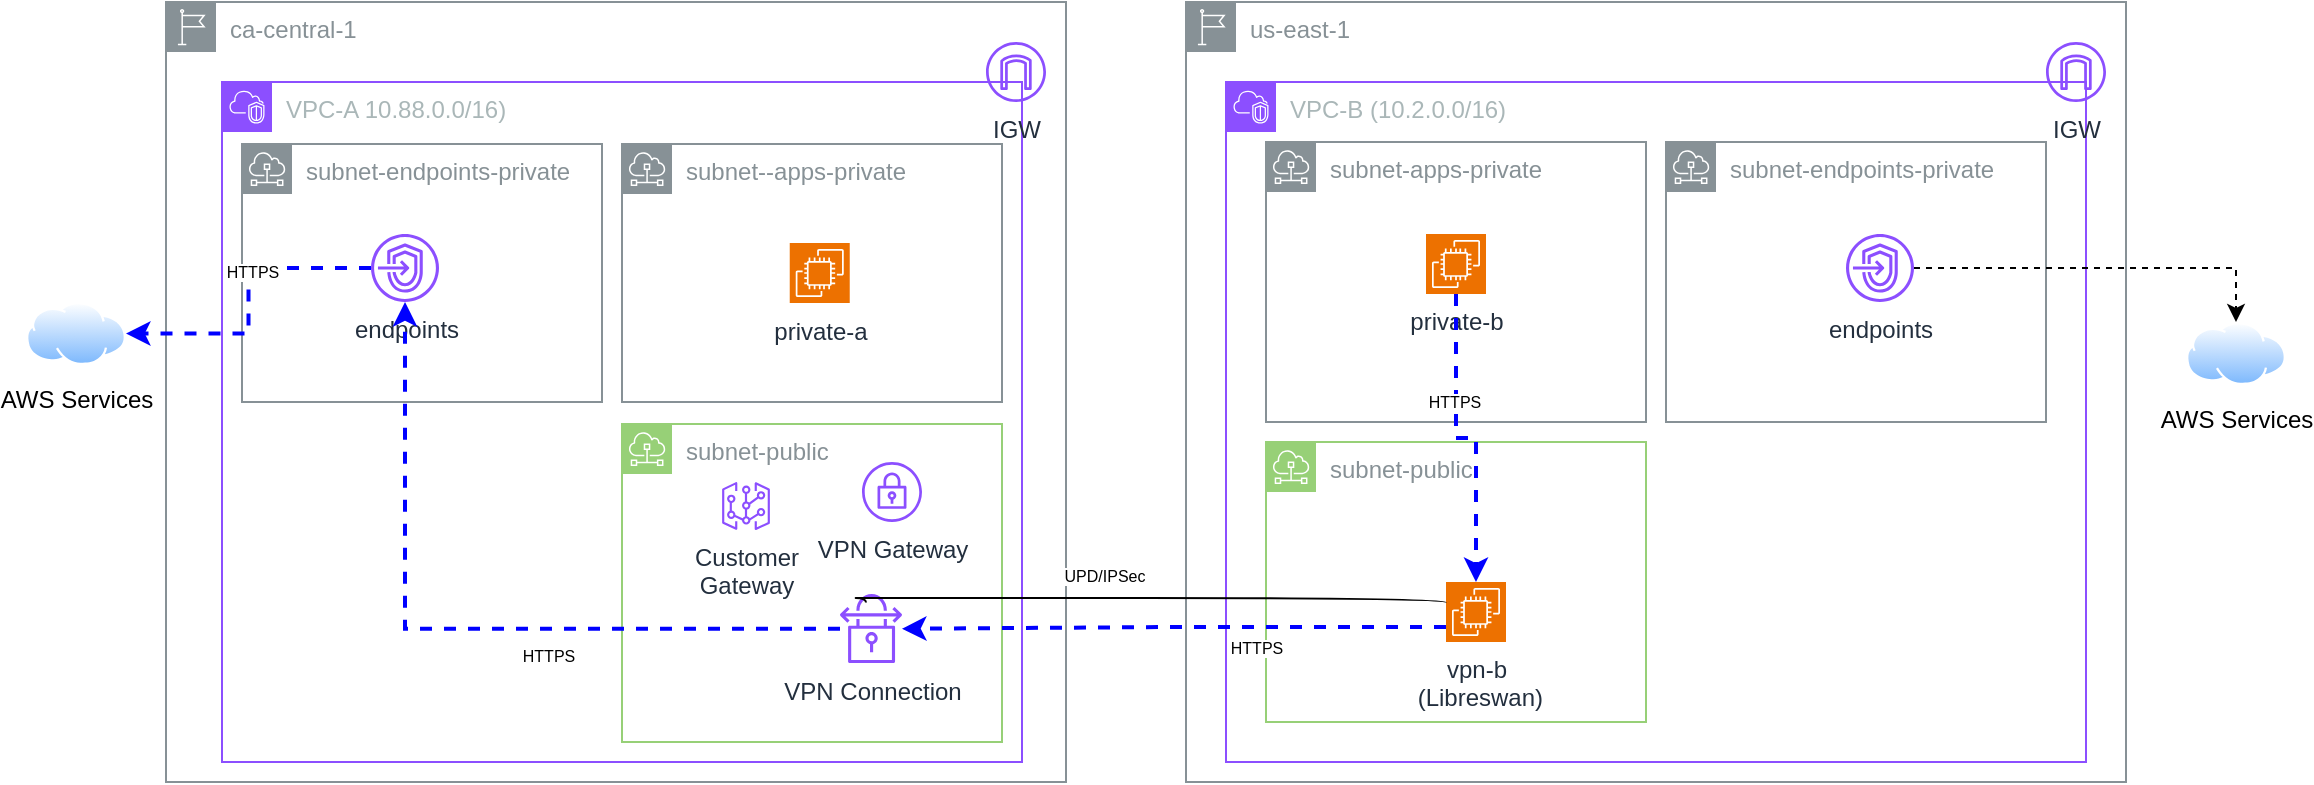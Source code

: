 <mxfile version="26.1.3" pages="2">
  <diagram name="VPN-to-EC2" id="_A5Wad_8dh8HsDL17UFy">
    <mxGraphModel dx="1466" dy="827" grid="1" gridSize="10" guides="1" tooltips="1" connect="1" arrows="1" fold="1" page="1" pageScale="1" pageWidth="850" pageHeight="1100" math="0" shadow="0">
      <root>
        <mxCell id="daPRKD3vLatxO_L5aRrN-0" />
        <mxCell id="daPRKD3vLatxO_L5aRrN-1" parent="daPRKD3vLatxO_L5aRrN-0" />
        <mxCell id="daPRKD3vLatxO_L5aRrN-2" value="ca-central-1" style="sketch=0;outlineConnect=0;gradientColor=none;html=1;whiteSpace=wrap;fontSize=12;fontStyle=0;shape=mxgraph.aws4.group;grIcon=mxgraph.aws4.group_region;strokeColor=#879196;fillColor=none;verticalAlign=top;align=left;spacingLeft=30;fontColor=#879196;" parent="daPRKD3vLatxO_L5aRrN-1" vertex="1">
          <mxGeometry x="230" y="60" width="450" height="390" as="geometry" />
        </mxCell>
        <mxCell id="daPRKD3vLatxO_L5aRrN-3" value="VPC-A 10.88.0.0/16)" style="points=[[0,0],[0.25,0],[0.5,0],[0.75,0],[1,0],[1,0.25],[1,0.5],[1,0.75],[1,1],[0.75,1],[0.5,1],[0.25,1],[0,1],[0,0.75],[0,0.5],[0,0.25]];outlineConnect=0;gradientColor=none;html=1;whiteSpace=wrap;fontSize=12;fontStyle=0;container=1;pointerEvents=0;collapsible=0;recursiveResize=0;shape=mxgraph.aws4.group;grIcon=mxgraph.aws4.group_vpc2;strokeColor=#8C4FFF;fillColor=none;verticalAlign=top;align=left;spacingLeft=30;fontColor=#AAB7B8;dashed=0;" parent="daPRKD3vLatxO_L5aRrN-1" vertex="1">
          <mxGeometry x="258" y="100" width="400" height="340" as="geometry" />
        </mxCell>
        <mxCell id="daPRKD3vLatxO_L5aRrN-5" value="subnet-endpoints-private" style="sketch=0;outlineConnect=0;gradientColor=none;html=1;whiteSpace=wrap;fontSize=12;fontStyle=0;shape=mxgraph.aws4.group;grIcon=mxgraph.aws4.group_subnet;strokeColor=#879196;fillColor=none;verticalAlign=top;align=left;spacingLeft=30;fontColor=#879196;dashed=0;" parent="daPRKD3vLatxO_L5aRrN-3" vertex="1">
          <mxGeometry x="10" y="31" width="180" height="129" as="geometry" />
        </mxCell>
        <mxCell id="daPRKD3vLatxO_L5aRrN-8" value="endpoints &lt;div&gt;&lt;br/&gt;&lt;/div&gt;" style="sketch=0;outlineConnect=0;fontColor=#232F3E;gradientColor=none;fillColor=#8C4FFF;strokeColor=none;dashed=0;verticalLabelPosition=bottom;verticalAlign=top;align=center;html=1;fontSize=12;fontStyle=0;aspect=fixed;pointerEvents=1;shape=mxgraph.aws4.endpoints;" parent="daPRKD3vLatxO_L5aRrN-3" vertex="1">
          <mxGeometry x="74.5" y="76" width="34" height="34" as="geometry" />
        </mxCell>
        <mxCell id="JlRmfa9XNzvY1J64iHGp-22" value="subnet-public" style="sketch=0;outlineConnect=0;gradientColor=none;html=1;whiteSpace=wrap;fontSize=12;fontStyle=0;shape=mxgraph.aws4.group;grIcon=mxgraph.aws4.group_subnet;strokeColor=#97D077;fillColor=none;verticalAlign=top;align=left;spacingLeft=30;fontColor=#879196;dashed=0;" vertex="1" parent="daPRKD3vLatxO_L5aRrN-3">
          <mxGeometry x="200" y="171" width="190" height="159" as="geometry" />
        </mxCell>
        <mxCell id="JlRmfa9XNzvY1J64iHGp-25" value="VPN Gateway" style="sketch=0;outlineConnect=0;fontColor=#232F3E;gradientColor=none;fillColor=#8C4FFF;strokeColor=none;dashed=0;verticalLabelPosition=bottom;verticalAlign=top;align=center;html=1;fontSize=12;fontStyle=0;aspect=fixed;pointerEvents=1;shape=mxgraph.aws4.vpn_gateway;" vertex="1" parent="daPRKD3vLatxO_L5aRrN-3">
          <mxGeometry x="320" y="190" width="30" height="30" as="geometry" />
        </mxCell>
        <mxCell id="JlRmfa9XNzvY1J64iHGp-24" value="Customer &lt;br&gt;Gateway" style="sketch=0;outlineConnect=0;fontColor=#232F3E;gradientColor=none;fillColor=#8C4FFF;strokeColor=none;dashed=0;verticalLabelPosition=bottom;verticalAlign=top;align=center;html=1;fontSize=12;fontStyle=0;aspect=fixed;pointerEvents=1;shape=mxgraph.aws4.virtual_gateway;" vertex="1" parent="daPRKD3vLatxO_L5aRrN-3">
          <mxGeometry x="250" y="200" width="24" height="24" as="geometry" />
        </mxCell>
        <mxCell id="gGcSYgtd2cAOHWvJfvlS-9" value="" style="edgeStyle=orthogonalEdgeStyle;rounded=0;orthogonalLoop=1;jettySize=auto;html=1;dashed=1;strokeWidth=2;strokeColor=#0000FF;" edge="1" parent="daPRKD3vLatxO_L5aRrN-3" source="JlRmfa9XNzvY1J64iHGp-27" target="daPRKD3vLatxO_L5aRrN-8">
          <mxGeometry relative="1" as="geometry">
            <mxPoint x="384.98" y="306.569" as="sourcePoint" />
            <mxPoint x="105.014" y="121.5" as="targetPoint" />
          </mxGeometry>
        </mxCell>
        <mxCell id="gGcSYgtd2cAOHWvJfvlS-11" value="HTTPS" style="edgeLabel;html=1;align=center;verticalAlign=middle;resizable=0;points=[];fontSize=8;" vertex="1" connectable="0" parent="gGcSYgtd2cAOHWvJfvlS-9">
          <mxGeometry x="-0.234" y="-3" relative="1" as="geometry">
            <mxPoint y="16" as="offset" />
          </mxGeometry>
        </mxCell>
        <mxCell id="JlRmfa9XNzvY1J64iHGp-27" value="VPN Connection" style="sketch=0;outlineConnect=0;fontColor=#232F3E;gradientColor=none;fillColor=#8C4FFF;strokeColor=none;dashed=0;verticalLabelPosition=bottom;verticalAlign=top;align=center;html=1;fontSize=12;fontStyle=0;aspect=fixed;pointerEvents=1;shape=mxgraph.aws4.vpn_connection;" vertex="1" parent="daPRKD3vLatxO_L5aRrN-3">
          <mxGeometry x="309" y="256" width="31" height="34.57" as="geometry" />
        </mxCell>
        <mxCell id="gGcSYgtd2cAOHWvJfvlS-69" value="subnet--apps-private" style="sketch=0;outlineConnect=0;gradientColor=none;html=1;whiteSpace=wrap;fontSize=12;fontStyle=0;shape=mxgraph.aws4.group;grIcon=mxgraph.aws4.group_subnet;strokeColor=#879196;fillColor=none;verticalAlign=top;align=left;spacingLeft=30;fontColor=#879196;dashed=0;" vertex="1" parent="daPRKD3vLatxO_L5aRrN-3">
          <mxGeometry x="200" y="31" width="190" height="129" as="geometry" />
        </mxCell>
        <mxCell id="gGcSYgtd2cAOHWvJfvlS-70" value="private-a" style="sketch=0;points=[[0,0,0],[0.25,0,0],[0.5,0,0],[0.75,0,0],[1,0,0],[0,1,0],[0.25,1,0],[0.5,1,0],[0.75,1,0],[1,1,0],[0,0.25,0],[0,0.5,0],[0,0.75,0],[1,0.25,0],[1,0.5,0],[1,0.75,0]];outlineConnect=0;fontColor=#232F3E;fillColor=#ED7100;strokeColor=#ffffff;dashed=0;verticalLabelPosition=bottom;verticalAlign=top;align=center;html=1;fontSize=12;fontStyle=0;aspect=fixed;shape=mxgraph.aws4.resourceIcon;resIcon=mxgraph.aws4.ec2;" vertex="1" parent="daPRKD3vLatxO_L5aRrN-3">
          <mxGeometry x="283.87" y="80.5" width="30" height="30" as="geometry" />
        </mxCell>
        <mxCell id="daPRKD3vLatxO_L5aRrN-13" value="AWS Services" style="image;aspect=fixed;perimeter=ellipsePerimeter;html=1;align=center;shadow=0;dashed=0;spacingTop=3;image=img/lib/active_directory/internet_cloud.svg;" parent="daPRKD3vLatxO_L5aRrN-1" vertex="1">
          <mxGeometry x="160" y="210" width="50" height="31.5" as="geometry" />
        </mxCell>
        <mxCell id="JlRmfa9XNzvY1J64iHGp-11" value="us-east-1" style="sketch=0;outlineConnect=0;gradientColor=none;html=1;whiteSpace=wrap;fontSize=12;fontStyle=0;shape=mxgraph.aws4.group;grIcon=mxgraph.aws4.group_region;strokeColor=#879196;fillColor=none;verticalAlign=top;align=left;spacingLeft=30;fontColor=#879196;" vertex="1" parent="daPRKD3vLatxO_L5aRrN-1">
          <mxGeometry x="740" y="60" width="470" height="390" as="geometry" />
        </mxCell>
        <mxCell id="JlRmfa9XNzvY1J64iHGp-12" value="VPC-B (10.2.0.0/16)" style="points=[[0,0],[0.25,0],[0.5,0],[0.75,0],[1,0],[1,0.25],[1,0.5],[1,0.75],[1,1],[0.75,1],[0.5,1],[0.25,1],[0,1],[0,0.75],[0,0.5],[0,0.25]];outlineConnect=0;gradientColor=none;html=1;whiteSpace=wrap;fontSize=12;fontStyle=0;container=1;pointerEvents=0;collapsible=0;recursiveResize=0;shape=mxgraph.aws4.group;grIcon=mxgraph.aws4.group_vpc2;strokeColor=#8C4FFF;fillColor=none;verticalAlign=top;align=left;spacingLeft=30;fontColor=#AAB7B8;dashed=0;" vertex="1" parent="daPRKD3vLatxO_L5aRrN-1">
          <mxGeometry x="760" y="100" width="430" height="340" as="geometry" />
        </mxCell>
        <mxCell id="JlRmfa9XNzvY1J64iHGp-13" value="subnet-public" style="sketch=0;outlineConnect=0;gradientColor=none;html=1;whiteSpace=wrap;fontSize=12;fontStyle=0;shape=mxgraph.aws4.group;grIcon=mxgraph.aws4.group_subnet;strokeColor=#97D077;fillColor=none;verticalAlign=top;align=left;spacingLeft=30;fontColor=#879196;dashed=0;" vertex="1" parent="JlRmfa9XNzvY1J64iHGp-12">
          <mxGeometry x="20" y="180" width="190" height="140" as="geometry" />
        </mxCell>
        <mxCell id="JlRmfa9XNzvY1J64iHGp-14" value="subnet-endpoints-private" style="sketch=0;outlineConnect=0;gradientColor=none;html=1;whiteSpace=wrap;fontSize=12;fontStyle=0;shape=mxgraph.aws4.group;grIcon=mxgraph.aws4.group_subnet;strokeColor=#879196;fillColor=none;verticalAlign=top;align=left;spacingLeft=30;fontColor=#879196;dashed=0;" vertex="1" parent="JlRmfa9XNzvY1J64iHGp-12">
          <mxGeometry x="220" y="30" width="190" height="140" as="geometry" />
        </mxCell>
        <mxCell id="JlRmfa9XNzvY1J64iHGp-16" value="vpn-b&lt;br&gt;&amp;nbsp;(Libreswan)" style="sketch=0;points=[[0,0,0],[0.25,0,0],[0.5,0,0],[0.75,0,0],[1,0,0],[0,1,0],[0.25,1,0],[0.5,1,0],[0.75,1,0],[1,1,0],[0,0.25,0],[0,0.5,0],[0,0.75,0],[1,0.25,0],[1,0.5,0],[1,0.75,0]];outlineConnect=0;fontColor=#232F3E;fillColor=#ED7100;strokeColor=#ffffff;dashed=0;verticalLabelPosition=bottom;verticalAlign=top;align=center;html=1;fontSize=12;fontStyle=0;aspect=fixed;shape=mxgraph.aws4.resourceIcon;resIcon=mxgraph.aws4.ec2;" vertex="1" parent="JlRmfa9XNzvY1J64iHGp-12">
          <mxGeometry x="110" y="250" width="30" height="30" as="geometry" />
        </mxCell>
        <mxCell id="JlRmfa9XNzvY1J64iHGp-17" value="endpoints" style="sketch=0;outlineConnect=0;fontColor=#232F3E;gradientColor=none;fillColor=#8C4FFF;strokeColor=none;dashed=0;verticalLabelPosition=bottom;verticalAlign=top;align=center;html=1;fontSize=12;fontStyle=0;aspect=fixed;pointerEvents=1;shape=mxgraph.aws4.endpoints;" vertex="1" parent="JlRmfa9XNzvY1J64iHGp-12">
          <mxGeometry x="310" y="76" width="34" height="34" as="geometry" />
        </mxCell>
        <mxCell id="gGcSYgtd2cAOHWvJfvlS-51" value="subnet-apps-private" style="sketch=0;outlineConnect=0;gradientColor=none;html=1;whiteSpace=wrap;fontSize=12;fontStyle=0;shape=mxgraph.aws4.group;grIcon=mxgraph.aws4.group_subnet;strokeColor=#879196;fillColor=none;verticalAlign=top;align=left;spacingLeft=30;fontColor=#879196;dashed=0;" vertex="1" parent="JlRmfa9XNzvY1J64iHGp-12">
          <mxGeometry x="20" y="30" width="190" height="140" as="geometry" />
        </mxCell>
        <mxCell id="gGcSYgtd2cAOHWvJfvlS-52" value="private-b" style="sketch=0;points=[[0,0,0],[0.25,0,0],[0.5,0,0],[0.75,0,0],[1,0,0],[0,1,0],[0.25,1,0],[0.5,1,0],[0.75,1,0],[1,1,0],[0,0.25,0],[0,0.5,0],[0,0.75,0],[1,0.25,0],[1,0.5,0],[1,0.75,0]];outlineConnect=0;fontColor=#232F3E;fillColor=#ED7100;strokeColor=#ffffff;dashed=0;verticalLabelPosition=bottom;verticalAlign=top;align=center;html=1;fontSize=12;fontStyle=0;aspect=fixed;shape=mxgraph.aws4.resourceIcon;resIcon=mxgraph.aws4.ec2;" vertex="1" parent="JlRmfa9XNzvY1J64iHGp-12">
          <mxGeometry x="100" y="76" width="30" height="30" as="geometry" />
        </mxCell>
        <mxCell id="gGcSYgtd2cAOHWvJfvlS-55" style="edgeStyle=orthogonalEdgeStyle;rounded=0;orthogonalLoop=1;jettySize=auto;html=1;dashed=1;strokeColor=#0000FF;strokeWidth=2;entryX=0.5;entryY=0;entryDx=0;entryDy=0;entryPerimeter=0;" edge="1" parent="JlRmfa9XNzvY1J64iHGp-12" source="gGcSYgtd2cAOHWvJfvlS-52" target="JlRmfa9XNzvY1J64iHGp-16">
          <mxGeometry relative="1" as="geometry">
            <mxPoint x="110" y="260" as="targetPoint" />
          </mxGeometry>
        </mxCell>
        <mxCell id="gGcSYgtd2cAOHWvJfvlS-56" value="HTTPS" style="edgeLabel;html=1;align=center;verticalAlign=middle;resizable=0;points=[];fontSize=8;" vertex="1" connectable="0" parent="gGcSYgtd2cAOHWvJfvlS-55">
          <mxGeometry x="-0.303" y="-1" relative="1" as="geometry">
            <mxPoint as="offset" />
          </mxGeometry>
        </mxCell>
        <mxCell id="JlRmfa9XNzvY1J64iHGp-20" value="AWS Services" style="image;aspect=fixed;perimeter=ellipsePerimeter;html=1;align=center;shadow=0;dashed=0;spacingTop=3;image=img/lib/active_directory/internet_cloud.svg;" vertex="1" parent="daPRKD3vLatxO_L5aRrN-1">
          <mxGeometry x="1240" y="220" width="50" height="31.5" as="geometry" />
        </mxCell>
        <mxCell id="JlRmfa9XNzvY1J64iHGp-23" value="IGW" style="sketch=0;outlineConnect=0;fontColor=#232F3E;gradientColor=none;fillColor=#8C4FFF;strokeColor=none;dashed=0;verticalLabelPosition=bottom;verticalAlign=top;align=center;html=1;fontSize=12;fontStyle=0;aspect=fixed;pointerEvents=1;shape=mxgraph.aws4.internet_gateway;" vertex="1" parent="daPRKD3vLatxO_L5aRrN-1">
          <mxGeometry x="640" y="80" width="30" height="30" as="geometry" />
        </mxCell>
        <mxCell id="JlRmfa9XNzvY1J64iHGp-35" value="IGW" style="sketch=0;outlineConnect=0;fontColor=#232F3E;gradientColor=none;fillColor=#8C4FFF;strokeColor=none;dashed=0;verticalLabelPosition=bottom;verticalAlign=top;align=center;html=1;fontSize=12;fontStyle=0;aspect=fixed;pointerEvents=1;shape=mxgraph.aws4.internet_gateway;" vertex="1" parent="daPRKD3vLatxO_L5aRrN-1">
          <mxGeometry x="1170" y="80" width="30" height="30" as="geometry" />
        </mxCell>
        <mxCell id="gGcSYgtd2cAOHWvJfvlS-6" value="" style="edgeStyle=orthogonalEdgeStyle;rounded=0;orthogonalLoop=1;jettySize=auto;html=1;dashed=1;" edge="1" parent="daPRKD3vLatxO_L5aRrN-1" source="JlRmfa9XNzvY1J64iHGp-17" target="JlRmfa9XNzvY1J64iHGp-20">
          <mxGeometry relative="1" as="geometry" />
        </mxCell>
        <mxCell id="gGcSYgtd2cAOHWvJfvlS-7" style="edgeStyle=orthogonalEdgeStyle;rounded=0;orthogonalLoop=1;jettySize=auto;html=1;dashed=1;strokeWidth=2;strokeColor=#0000FF;" edge="1" parent="daPRKD3vLatxO_L5aRrN-1" source="daPRKD3vLatxO_L5aRrN-8" target="daPRKD3vLatxO_L5aRrN-13">
          <mxGeometry relative="1" as="geometry" />
        </mxCell>
        <mxCell id="gGcSYgtd2cAOHWvJfvlS-12" value="HTTPS" style="edgeLabel;html=1;align=center;verticalAlign=middle;resizable=0;points=[];fontSize=8;" vertex="1" connectable="0" parent="gGcSYgtd2cAOHWvJfvlS-7">
          <mxGeometry x="-0.227" y="2" relative="1" as="geometry">
            <mxPoint as="offset" />
          </mxGeometry>
        </mxCell>
        <mxCell id="gGcSYgtd2cAOHWvJfvlS-8" style="edgeStyle=orthogonalEdgeStyle;rounded=0;orthogonalLoop=1;jettySize=auto;html=1;exitX=0;exitY=0.75;exitDx=0;exitDy=0;exitPerimeter=0;dashed=1;strokeColor=#0000FF;strokeWidth=2;" edge="1" parent="daPRKD3vLatxO_L5aRrN-1" source="JlRmfa9XNzvY1J64iHGp-16" target="JlRmfa9XNzvY1J64iHGp-27">
          <mxGeometry relative="1" as="geometry">
            <mxPoint x="827.58" y="390" as="sourcePoint" />
            <mxPoint x="489.997" y="307.44" as="targetPoint" />
          </mxGeometry>
        </mxCell>
        <mxCell id="gGcSYgtd2cAOHWvJfvlS-10" value="HTTPS" style="edgeLabel;html=1;align=center;verticalAlign=middle;resizable=0;points=[];fontSize=8;" vertex="1" connectable="0" parent="gGcSYgtd2cAOHWvJfvlS-8">
          <mxGeometry x="-0.288" relative="1" as="geometry">
            <mxPoint x="2" y="10" as="offset" />
          </mxGeometry>
        </mxCell>
        <mxCell id="gGcSYgtd2cAOHWvJfvlS-2" value="" style="edgeStyle=orthogonalEdgeStyle;rounded=0;orthogonalLoop=1;jettySize=auto;html=1;endArrow=none;startFill=0;curved=1;endFill=0;" edge="1" parent="daPRKD3vLatxO_L5aRrN-1">
          <mxGeometry relative="1" as="geometry">
            <mxPoint x="580.0" y="360.285" as="sourcePoint" />
            <mxPoint x="870" y="360.285" as="targetPoint" />
            <Array as="points">
              <mxPoint x="570" y="358" />
              <mxPoint x="885" y="358" />
            </Array>
          </mxGeometry>
        </mxCell>
        <mxCell id="gGcSYgtd2cAOHWvJfvlS-71" value="UPD/IPSec" style="edgeLabel;html=1;align=center;verticalAlign=middle;resizable=0;points=[];fontSize=8;" vertex="1" connectable="0" parent="gGcSYgtd2cAOHWvJfvlS-2">
          <mxGeometry x="-0.101" y="4" relative="1" as="geometry">
            <mxPoint y="-7" as="offset" />
          </mxGeometry>
        </mxCell>
      </root>
    </mxGraphModel>
  </diagram>
  <diagram name="EC2-to-EC2" id="XoMy9ryhB_3M8dcjCAdn">
    <mxGraphModel dx="1266" dy="579" grid="1" gridSize="10" guides="1" tooltips="1" connect="1" arrows="1" fold="1" page="1" pageScale="1" pageWidth="850" pageHeight="1100" math="0" shadow="0">
      <root>
        <mxCell id="sctovs5OfGkzMKd2U1x4-0" />
        <mxCell id="sctovs5OfGkzMKd2U1x4-1" parent="sctovs5OfGkzMKd2U1x4-0" />
        <mxCell id="sctovs5OfGkzMKd2U1x4-2" value="ca-central-1" style="sketch=0;outlineConnect=0;gradientColor=none;html=1;whiteSpace=wrap;fontSize=12;fontStyle=0;shape=mxgraph.aws4.group;grIcon=mxgraph.aws4.group_region;strokeColor=#879196;fillColor=none;verticalAlign=top;align=left;spacingLeft=30;fontColor=#879196;" parent="sctovs5OfGkzMKd2U1x4-1" vertex="1">
          <mxGeometry x="230" y="60" width="450" height="390" as="geometry" />
        </mxCell>
        <mxCell id="sctovs5OfGkzMKd2U1x4-3" value="VPC-A 10.88.0.0/16)" style="points=[[0,0],[0.25,0],[0.5,0],[0.75,0],[1,0],[1,0.25],[1,0.5],[1,0.75],[1,1],[0.75,1],[0.5,1],[0.25,1],[0,1],[0,0.75],[0,0.5],[0,0.25]];outlineConnect=0;gradientColor=none;html=1;whiteSpace=wrap;fontSize=12;fontStyle=0;container=1;pointerEvents=0;collapsible=0;recursiveResize=0;shape=mxgraph.aws4.group;grIcon=mxgraph.aws4.group_vpc2;strokeColor=#8C4FFF;fillColor=none;verticalAlign=top;align=left;spacingLeft=30;fontColor=#AAB7B8;dashed=0;" parent="sctovs5OfGkzMKd2U1x4-1" vertex="1">
          <mxGeometry x="258" y="100" width="400" height="340" as="geometry" />
        </mxCell>
        <mxCell id="sctovs5OfGkzMKd2U1x4-4" value="subnet-endpoints-private" style="sketch=0;outlineConnect=0;gradientColor=none;html=1;whiteSpace=wrap;fontSize=12;fontStyle=0;shape=mxgraph.aws4.group;grIcon=mxgraph.aws4.group_subnet;strokeColor=#879196;fillColor=none;verticalAlign=top;align=left;spacingLeft=30;fontColor=#879196;dashed=0;" parent="sctovs5OfGkzMKd2U1x4-3" vertex="1">
          <mxGeometry x="10" y="31" width="180" height="129" as="geometry" />
        </mxCell>
        <mxCell id="sctovs5OfGkzMKd2U1x4-5" value="endpoints &lt;div&gt;&lt;br/&gt;&lt;/div&gt;" style="sketch=0;outlineConnect=0;fontColor=#232F3E;gradientColor=none;fillColor=#8C4FFF;strokeColor=none;dashed=0;verticalLabelPosition=bottom;verticalAlign=top;align=center;html=1;fontSize=12;fontStyle=0;aspect=fixed;pointerEvents=1;shape=mxgraph.aws4.endpoints;" parent="sctovs5OfGkzMKd2U1x4-3" vertex="1">
          <mxGeometry x="74.5" y="76" width="34" height="34" as="geometry" />
        </mxCell>
        <mxCell id="sctovs5OfGkzMKd2U1x4-6" value="subnet-public" style="sketch=0;outlineConnect=0;gradientColor=none;html=1;whiteSpace=wrap;fontSize=12;fontStyle=0;shape=mxgraph.aws4.group;grIcon=mxgraph.aws4.group_subnet;strokeColor=#97D077;fillColor=none;verticalAlign=top;align=left;spacingLeft=30;fontColor=#879196;dashed=0;" parent="sctovs5OfGkzMKd2U1x4-3" vertex="1">
          <mxGeometry x="200" y="171" width="190" height="159" as="geometry" />
        </mxCell>
        <mxCell id="sctovs5OfGkzMKd2U1x4-9" value="" style="edgeStyle=orthogonalEdgeStyle;rounded=0;orthogonalLoop=1;jettySize=auto;html=1;dashed=1;strokeWidth=2;strokeColor=#0000FF;" parent="sctovs5OfGkzMKd2U1x4-3" target="sctovs5OfGkzMKd2U1x4-5" edge="1">
          <mxGeometry relative="1" as="geometry">
            <mxPoint x="309" y="273.4" as="sourcePoint" />
            <mxPoint x="105.014" y="121.5" as="targetPoint" />
          </mxGeometry>
        </mxCell>
        <mxCell id="sctovs5OfGkzMKd2U1x4-10" value="HTTPS" style="edgeLabel;html=1;align=center;verticalAlign=middle;resizable=0;points=[];fontSize=8;" parent="sctovs5OfGkzMKd2U1x4-9" vertex="1" connectable="0">
          <mxGeometry x="-0.234" y="-3" relative="1" as="geometry">
            <mxPoint y="16" as="offset" />
          </mxGeometry>
        </mxCell>
        <mxCell id="sctovs5OfGkzMKd2U1x4-12" value="subnet--apps-private" style="sketch=0;outlineConnect=0;gradientColor=none;html=1;whiteSpace=wrap;fontSize=12;fontStyle=0;shape=mxgraph.aws4.group;grIcon=mxgraph.aws4.group_subnet;strokeColor=#879196;fillColor=none;verticalAlign=top;align=left;spacingLeft=30;fontColor=#879196;dashed=0;" parent="sctovs5OfGkzMKd2U1x4-3" vertex="1">
          <mxGeometry x="200" y="31" width="190" height="129" as="geometry" />
        </mxCell>
        <mxCell id="sctovs5OfGkzMKd2U1x4-13" value="private-a" style="sketch=0;points=[[0,0,0],[0.25,0,0],[0.5,0,0],[0.75,0,0],[1,0,0],[0,1,0],[0.25,1,0],[0.5,1,0],[0.75,1,0],[1,1,0],[0,0.25,0],[0,0.5,0],[0,0.75,0],[1,0.25,0],[1,0.5,0],[1,0.75,0]];outlineConnect=0;fontColor=#232F3E;fillColor=#ED7100;strokeColor=#ffffff;dashed=0;verticalLabelPosition=bottom;verticalAlign=top;align=center;html=1;fontSize=12;fontStyle=0;aspect=fixed;shape=mxgraph.aws4.resourceIcon;resIcon=mxgraph.aws4.ec2;" parent="sctovs5OfGkzMKd2U1x4-3" vertex="1">
          <mxGeometry x="283.87" y="80.5" width="30" height="30" as="geometry" />
        </mxCell>
        <mxCell id="Tb7UMAueCRo5_ki6wIQm-0" value="vpn-a&lt;br&gt;&amp;nbsp;(Libreswan)" style="sketch=0;points=[[0,0,0],[0.25,0,0],[0.5,0,0],[0.75,0,0],[1,0,0],[0,1,0],[0.25,1,0],[0.5,1,0],[0.75,1,0],[1,1,0],[0,0.25,0],[0,0.5,0],[0,0.75,0],[1,0.25,0],[1,0.5,0],[1,0.75,0]];outlineConnect=0;fontColor=#232F3E;fillColor=#ED7100;strokeColor=#ffffff;dashed=0;verticalLabelPosition=bottom;verticalAlign=top;align=center;html=1;fontSize=12;fontStyle=0;aspect=fixed;shape=mxgraph.aws4.resourceIcon;resIcon=mxgraph.aws4.ec2;" parent="sctovs5OfGkzMKd2U1x4-3" vertex="1">
          <mxGeometry x="302" y="250" width="30" height="30" as="geometry" />
        </mxCell>
        <mxCell id="sctovs5OfGkzMKd2U1x4-14" value="AWS Services" style="image;aspect=fixed;perimeter=ellipsePerimeter;html=1;align=center;shadow=0;dashed=0;spacingTop=3;image=img/lib/active_directory/internet_cloud.svg;" parent="sctovs5OfGkzMKd2U1x4-1" vertex="1">
          <mxGeometry x="160" y="210" width="50" height="31.5" as="geometry" />
        </mxCell>
        <mxCell id="sctovs5OfGkzMKd2U1x4-15" value="us-east-1" style="sketch=0;outlineConnect=0;gradientColor=none;html=1;whiteSpace=wrap;fontSize=12;fontStyle=0;shape=mxgraph.aws4.group;grIcon=mxgraph.aws4.group_region;strokeColor=#879196;fillColor=none;verticalAlign=top;align=left;spacingLeft=30;fontColor=#879196;" parent="sctovs5OfGkzMKd2U1x4-1" vertex="1">
          <mxGeometry x="740" y="60" width="470" height="390" as="geometry" />
        </mxCell>
        <mxCell id="sctovs5OfGkzMKd2U1x4-16" value="VPC-B (10.2.0.0/16)" style="points=[[0,0],[0.25,0],[0.5,0],[0.75,0],[1,0],[1,0.25],[1,0.5],[1,0.75],[1,1],[0.75,1],[0.5,1],[0.25,1],[0,1],[0,0.75],[0,0.5],[0,0.25]];outlineConnect=0;gradientColor=none;html=1;whiteSpace=wrap;fontSize=12;fontStyle=0;container=1;pointerEvents=0;collapsible=0;recursiveResize=0;shape=mxgraph.aws4.group;grIcon=mxgraph.aws4.group_vpc2;strokeColor=#8C4FFF;fillColor=none;verticalAlign=top;align=left;spacingLeft=30;fontColor=#AAB7B8;dashed=0;" parent="sctovs5OfGkzMKd2U1x4-1" vertex="1">
          <mxGeometry x="760" y="100" width="430" height="340" as="geometry" />
        </mxCell>
        <mxCell id="sctovs5OfGkzMKd2U1x4-17" value="subnet-public" style="sketch=0;outlineConnect=0;gradientColor=none;html=1;whiteSpace=wrap;fontSize=12;fontStyle=0;shape=mxgraph.aws4.group;grIcon=mxgraph.aws4.group_subnet;strokeColor=#97D077;fillColor=none;verticalAlign=top;align=left;spacingLeft=30;fontColor=#879196;dashed=0;" parent="sctovs5OfGkzMKd2U1x4-16" vertex="1">
          <mxGeometry x="20" y="180" width="190" height="140" as="geometry" />
        </mxCell>
        <mxCell id="sctovs5OfGkzMKd2U1x4-18" value="subnet-endpoints-private" style="sketch=0;outlineConnect=0;gradientColor=none;html=1;whiteSpace=wrap;fontSize=12;fontStyle=0;shape=mxgraph.aws4.group;grIcon=mxgraph.aws4.group_subnet;strokeColor=#879196;fillColor=none;verticalAlign=top;align=left;spacingLeft=30;fontColor=#879196;dashed=0;" parent="sctovs5OfGkzMKd2U1x4-16" vertex="1">
          <mxGeometry x="220" y="30" width="190" height="140" as="geometry" />
        </mxCell>
        <mxCell id="sctovs5OfGkzMKd2U1x4-19" value="vpn-b&lt;br&gt;&amp;nbsp;(Libreswan)" style="sketch=0;points=[[0,0,0],[0.25,0,0],[0.5,0,0],[0.75,0,0],[1,0,0],[0,1,0],[0.25,1,0],[0.5,1,0],[0.75,1,0],[1,1,0],[0,0.25,0],[0,0.5,0],[0,0.75,0],[1,0.25,0],[1,0.5,0],[1,0.75,0]];outlineConnect=0;fontColor=#232F3E;fillColor=#ED7100;strokeColor=#ffffff;dashed=0;verticalLabelPosition=bottom;verticalAlign=top;align=center;html=1;fontSize=12;fontStyle=0;aspect=fixed;shape=mxgraph.aws4.resourceIcon;resIcon=mxgraph.aws4.ec2;" parent="sctovs5OfGkzMKd2U1x4-16" vertex="1">
          <mxGeometry x="110" y="250" width="30" height="30" as="geometry" />
        </mxCell>
        <mxCell id="sctovs5OfGkzMKd2U1x4-20" value="endpoints" style="sketch=0;outlineConnect=0;fontColor=#232F3E;gradientColor=none;fillColor=#8C4FFF;strokeColor=none;dashed=0;verticalLabelPosition=bottom;verticalAlign=top;align=center;html=1;fontSize=12;fontStyle=0;aspect=fixed;pointerEvents=1;shape=mxgraph.aws4.endpoints;" parent="sctovs5OfGkzMKd2U1x4-16" vertex="1">
          <mxGeometry x="310" y="76" width="34" height="34" as="geometry" />
        </mxCell>
        <mxCell id="sctovs5OfGkzMKd2U1x4-21" value="subnet-apps-private" style="sketch=0;outlineConnect=0;gradientColor=none;html=1;whiteSpace=wrap;fontSize=12;fontStyle=0;shape=mxgraph.aws4.group;grIcon=mxgraph.aws4.group_subnet;strokeColor=#879196;fillColor=none;verticalAlign=top;align=left;spacingLeft=30;fontColor=#879196;dashed=0;" parent="sctovs5OfGkzMKd2U1x4-16" vertex="1">
          <mxGeometry x="20" y="30" width="190" height="140" as="geometry" />
        </mxCell>
        <mxCell id="sctovs5OfGkzMKd2U1x4-22" value="private-b" style="sketch=0;points=[[0,0,0],[0.25,0,0],[0.5,0,0],[0.75,0,0],[1,0,0],[0,1,0],[0.25,1,0],[0.5,1,0],[0.75,1,0],[1,1,0],[0,0.25,0],[0,0.5,0],[0,0.75,0],[1,0.25,0],[1,0.5,0],[1,0.75,0]];outlineConnect=0;fontColor=#232F3E;fillColor=#ED7100;strokeColor=#ffffff;dashed=0;verticalLabelPosition=bottom;verticalAlign=top;align=center;html=1;fontSize=12;fontStyle=0;aspect=fixed;shape=mxgraph.aws4.resourceIcon;resIcon=mxgraph.aws4.ec2;" parent="sctovs5OfGkzMKd2U1x4-16" vertex="1">
          <mxGeometry x="100" y="76" width="30" height="30" as="geometry" />
        </mxCell>
        <mxCell id="sctovs5OfGkzMKd2U1x4-23" style="edgeStyle=orthogonalEdgeStyle;rounded=0;orthogonalLoop=1;jettySize=auto;html=1;dashed=1;strokeColor=#0000FF;strokeWidth=2;entryX=0.5;entryY=0;entryDx=0;entryDy=0;entryPerimeter=0;" parent="sctovs5OfGkzMKd2U1x4-16" source="sctovs5OfGkzMKd2U1x4-22" target="sctovs5OfGkzMKd2U1x4-19" edge="1">
          <mxGeometry relative="1" as="geometry">
            <mxPoint x="110" y="260" as="targetPoint" />
          </mxGeometry>
        </mxCell>
        <mxCell id="sctovs5OfGkzMKd2U1x4-24" value="HTTPS" style="edgeLabel;html=1;align=center;verticalAlign=middle;resizable=0;points=[];fontSize=8;" parent="sctovs5OfGkzMKd2U1x4-23" vertex="1" connectable="0">
          <mxGeometry x="-0.303" y="-1" relative="1" as="geometry">
            <mxPoint as="offset" />
          </mxGeometry>
        </mxCell>
        <mxCell id="sctovs5OfGkzMKd2U1x4-25" value="AWS Services" style="image;aspect=fixed;perimeter=ellipsePerimeter;html=1;align=center;shadow=0;dashed=0;spacingTop=3;image=img/lib/active_directory/internet_cloud.svg;" parent="sctovs5OfGkzMKd2U1x4-1" vertex="1">
          <mxGeometry x="1240" y="220" width="50" height="31.5" as="geometry" />
        </mxCell>
        <mxCell id="sctovs5OfGkzMKd2U1x4-26" value="IGW" style="sketch=0;outlineConnect=0;fontColor=#232F3E;gradientColor=none;fillColor=#8C4FFF;strokeColor=none;dashed=0;verticalLabelPosition=bottom;verticalAlign=top;align=center;html=1;fontSize=12;fontStyle=0;aspect=fixed;pointerEvents=1;shape=mxgraph.aws4.internet_gateway;" parent="sctovs5OfGkzMKd2U1x4-1" vertex="1">
          <mxGeometry x="640" y="80" width="30" height="30" as="geometry" />
        </mxCell>
        <mxCell id="sctovs5OfGkzMKd2U1x4-27" value="IGW" style="sketch=0;outlineConnect=0;fontColor=#232F3E;gradientColor=none;fillColor=#8C4FFF;strokeColor=none;dashed=0;verticalLabelPosition=bottom;verticalAlign=top;align=center;html=1;fontSize=12;fontStyle=0;aspect=fixed;pointerEvents=1;shape=mxgraph.aws4.internet_gateway;" parent="sctovs5OfGkzMKd2U1x4-1" vertex="1">
          <mxGeometry x="1170" y="80" width="30" height="30" as="geometry" />
        </mxCell>
        <mxCell id="sctovs5OfGkzMKd2U1x4-28" value="" style="edgeStyle=orthogonalEdgeStyle;rounded=0;orthogonalLoop=1;jettySize=auto;html=1;dashed=1;" parent="sctovs5OfGkzMKd2U1x4-1" source="sctovs5OfGkzMKd2U1x4-20" target="sctovs5OfGkzMKd2U1x4-25" edge="1">
          <mxGeometry relative="1" as="geometry" />
        </mxCell>
        <mxCell id="sctovs5OfGkzMKd2U1x4-29" style="edgeStyle=orthogonalEdgeStyle;rounded=0;orthogonalLoop=1;jettySize=auto;html=1;dashed=1;strokeWidth=2;strokeColor=#0000FF;" parent="sctovs5OfGkzMKd2U1x4-1" source="sctovs5OfGkzMKd2U1x4-5" target="sctovs5OfGkzMKd2U1x4-14" edge="1">
          <mxGeometry relative="1" as="geometry" />
        </mxCell>
        <mxCell id="sctovs5OfGkzMKd2U1x4-30" value="HTTPS" style="edgeLabel;html=1;align=center;verticalAlign=middle;resizable=0;points=[];fontSize=8;" parent="sctovs5OfGkzMKd2U1x4-29" vertex="1" connectable="0">
          <mxGeometry x="-0.227" y="2" relative="1" as="geometry">
            <mxPoint as="offset" />
          </mxGeometry>
        </mxCell>
        <mxCell id="sctovs5OfGkzMKd2U1x4-31" style="edgeStyle=orthogonalEdgeStyle;rounded=0;orthogonalLoop=1;jettySize=auto;html=1;exitX=0;exitY=0.75;exitDx=0;exitDy=0;exitPerimeter=0;dashed=1;strokeColor=#0000FF;strokeWidth=2;" parent="sctovs5OfGkzMKd2U1x4-1" source="sctovs5OfGkzMKd2U1x4-19" edge="1">
          <mxGeometry relative="1" as="geometry">
            <mxPoint x="827.58" y="390" as="sourcePoint" />
            <mxPoint x="598" y="373.4" as="targetPoint" />
          </mxGeometry>
        </mxCell>
        <mxCell id="sctovs5OfGkzMKd2U1x4-32" value="HTTPS" style="edgeLabel;html=1;align=center;verticalAlign=middle;resizable=0;points=[];fontSize=8;" parent="sctovs5OfGkzMKd2U1x4-31" vertex="1" connectable="0">
          <mxGeometry x="-0.288" relative="1" as="geometry">
            <mxPoint x="2" y="10" as="offset" />
          </mxGeometry>
        </mxCell>
        <mxCell id="sctovs5OfGkzMKd2U1x4-33" value="" style="edgeStyle=orthogonalEdgeStyle;rounded=0;orthogonalLoop=1;jettySize=auto;html=1;endArrow=none;startFill=0;curved=1;endFill=0;" parent="sctovs5OfGkzMKd2U1x4-1" edge="1">
          <mxGeometry relative="1" as="geometry">
            <mxPoint x="600" y="360" as="sourcePoint" />
            <mxPoint x="870" y="360.285" as="targetPoint" />
            <Array as="points">
              <mxPoint x="610" y="360" />
              <mxPoint x="610" y="358" />
              <mxPoint x="870" y="358" />
            </Array>
          </mxGeometry>
        </mxCell>
        <mxCell id="sctovs5OfGkzMKd2U1x4-34" value="UPD/IPSec" style="edgeLabel;html=1;align=center;verticalAlign=middle;resizable=0;points=[];fontSize=8;" parent="sctovs5OfGkzMKd2U1x4-33" vertex="1" connectable="0">
          <mxGeometry x="-0.101" y="4" relative="1" as="geometry">
            <mxPoint x="-11" y="-7" as="offset" />
          </mxGeometry>
        </mxCell>
      </root>
    </mxGraphModel>
  </diagram>
</mxfile>
